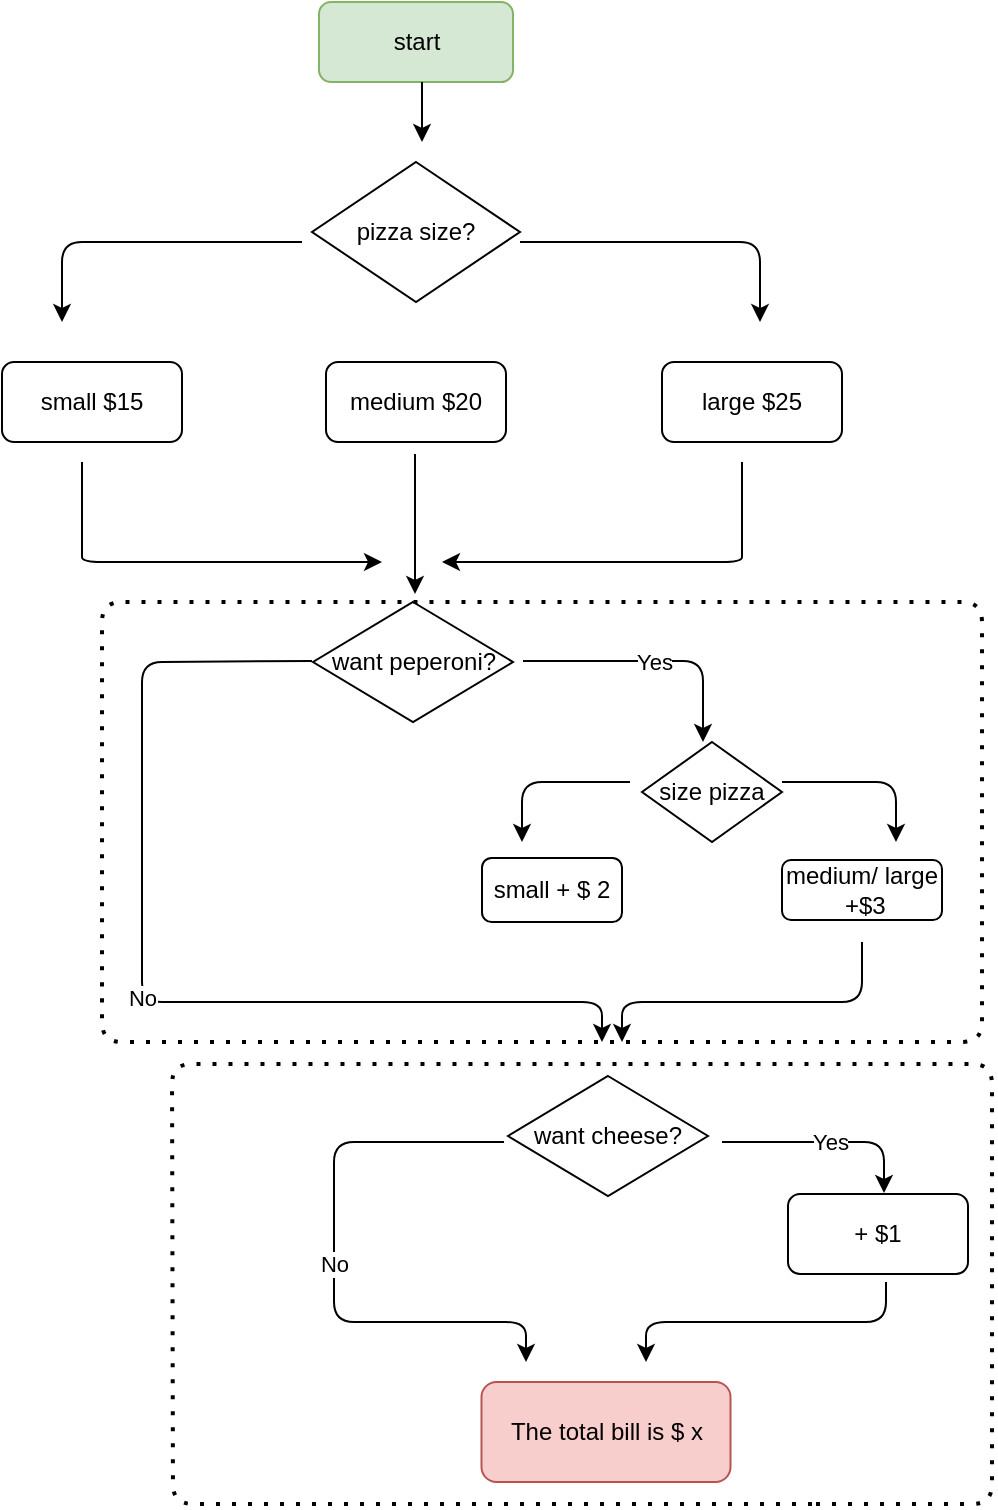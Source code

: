 <mxfile version="14.5.6" type="github">
  <diagram id="8gn3L7DyTsAorE4dcsiM" name="Page-1">
    <mxGraphModel dx="1554" dy="897" grid="1" gridSize="10" guides="1" tooltips="1" connect="1" arrows="1" fold="1" page="1" pageScale="1" pageWidth="827" pageHeight="1169" math="0" shadow="0">
      <root>
        <mxCell id="0" />
        <mxCell id="1" parent="0" />
        <mxCell id="rX1-UMf0qF5o1k1JOuGh-1" value="start" style="rounded=1;whiteSpace=wrap;html=1;fillColor=#d5e8d4;strokeColor=#82b366;" vertex="1" parent="1">
          <mxGeometry x="348.5" y="60" width="97" height="40" as="geometry" />
        </mxCell>
        <mxCell id="rX1-UMf0qF5o1k1JOuGh-2" value="pizza size?" style="rhombus;whiteSpace=wrap;html=1;" vertex="1" parent="1">
          <mxGeometry x="345" y="140" width="104" height="70" as="geometry" />
        </mxCell>
        <mxCell id="rX1-UMf0qF5o1k1JOuGh-3" value="small $15" style="rounded=1;whiteSpace=wrap;html=1;" vertex="1" parent="1">
          <mxGeometry x="190" y="240" width="90" height="40" as="geometry" />
        </mxCell>
        <mxCell id="rX1-UMf0qF5o1k1JOuGh-4" value="large $25" style="rounded=1;whiteSpace=wrap;html=1;" vertex="1" parent="1">
          <mxGeometry x="520" y="240" width="90" height="40" as="geometry" />
        </mxCell>
        <mxCell id="rX1-UMf0qF5o1k1JOuGh-5" value="medium $20" style="rounded=1;whiteSpace=wrap;html=1;" vertex="1" parent="1">
          <mxGeometry x="352" y="240" width="90" height="40" as="geometry" />
        </mxCell>
        <mxCell id="rX1-UMf0qF5o1k1JOuGh-6" value="want peperoni?" style="rhombus;whiteSpace=wrap;html=1;" vertex="1" parent="1">
          <mxGeometry x="345.5" y="360" width="100" height="60" as="geometry" />
        </mxCell>
        <mxCell id="rX1-UMf0qF5o1k1JOuGh-8" value="Yes" style="endArrow=classic;html=1;" edge="1" parent="1">
          <mxGeometry relative="1" as="geometry">
            <mxPoint x="450.5" y="389.5" as="sourcePoint" />
            <mxPoint x="540.5" y="430" as="targetPoint" />
            <Array as="points">
              <mxPoint x="540.5" y="389.5" />
            </Array>
          </mxGeometry>
        </mxCell>
        <mxCell id="rX1-UMf0qF5o1k1JOuGh-9" value="Yes&lt;br&gt;" style="edgeLabel;resizable=0;html=1;align=center;verticalAlign=middle;" connectable="0" vertex="1" parent="rX1-UMf0qF5o1k1JOuGh-8">
          <mxGeometry relative="1" as="geometry" />
        </mxCell>
        <mxCell id="rX1-UMf0qF5o1k1JOuGh-10" value="" style="endArrow=classic;html=1;" edge="1" parent="1">
          <mxGeometry relative="1" as="geometry">
            <mxPoint x="345" y="389.5" as="sourcePoint" />
            <mxPoint x="490" y="580" as="targetPoint" />
            <Array as="points">
              <mxPoint x="260" y="390" />
              <mxPoint x="260" y="560" />
              <mxPoint x="490" y="560" />
            </Array>
          </mxGeometry>
        </mxCell>
        <mxCell id="rX1-UMf0qF5o1k1JOuGh-11" value="No&lt;br&gt;" style="edgeLabel;resizable=0;html=1;align=center;verticalAlign=middle;" connectable="0" vertex="1" parent="rX1-UMf0qF5o1k1JOuGh-10">
          <mxGeometry relative="1" as="geometry" />
        </mxCell>
        <mxCell id="rX1-UMf0qF5o1k1JOuGh-12" value="want cheese?" style="rhombus;whiteSpace=wrap;html=1;" vertex="1" parent="1">
          <mxGeometry x="443" y="597" width="100" height="60" as="geometry" />
        </mxCell>
        <mxCell id="rX1-UMf0qF5o1k1JOuGh-13" value="Yes" style="endArrow=classic;html=1;" edge="1" parent="1">
          <mxGeometry relative="1" as="geometry">
            <mxPoint x="550" y="630" as="sourcePoint" />
            <mxPoint x="631" y="655.5" as="targetPoint" />
            <Array as="points">
              <mxPoint x="631" y="630" />
            </Array>
          </mxGeometry>
        </mxCell>
        <mxCell id="rX1-UMf0qF5o1k1JOuGh-14" value="Yes&lt;br&gt;" style="edgeLabel;resizable=0;html=1;align=center;verticalAlign=middle;" connectable="0" vertex="1" parent="rX1-UMf0qF5o1k1JOuGh-13">
          <mxGeometry relative="1" as="geometry" />
        </mxCell>
        <mxCell id="rX1-UMf0qF5o1k1JOuGh-15" value="" style="endArrow=classic;html=1;" edge="1" parent="1">
          <mxGeometry relative="1" as="geometry">
            <mxPoint x="441" y="630" as="sourcePoint" />
            <mxPoint x="452" y="740" as="targetPoint" />
            <Array as="points">
              <mxPoint x="356" y="630" />
              <mxPoint x="356" y="720" />
              <mxPoint x="452" y="720" />
            </Array>
          </mxGeometry>
        </mxCell>
        <mxCell id="rX1-UMf0qF5o1k1JOuGh-16" value="No&lt;br&gt;" style="edgeLabel;resizable=0;html=1;align=center;verticalAlign=middle;" connectable="0" vertex="1" parent="rX1-UMf0qF5o1k1JOuGh-15">
          <mxGeometry relative="1" as="geometry" />
        </mxCell>
        <mxCell id="rX1-UMf0qF5o1k1JOuGh-17" value="small + $ 2" style="rounded=1;whiteSpace=wrap;html=1;" vertex="1" parent="1">
          <mxGeometry x="430" y="488" width="70" height="32" as="geometry" />
        </mxCell>
        <mxCell id="rX1-UMf0qF5o1k1JOuGh-18" value="medium/ large &amp;nbsp;+$3" style="rounded=1;whiteSpace=wrap;html=1;" vertex="1" parent="1">
          <mxGeometry x="580" y="489" width="80" height="30" as="geometry" />
        </mxCell>
        <mxCell id="rX1-UMf0qF5o1k1JOuGh-19" value="+ $1" style="rounded=1;whiteSpace=wrap;html=1;" vertex="1" parent="1">
          <mxGeometry x="583" y="656" width="90" height="40" as="geometry" />
        </mxCell>
        <mxCell id="rX1-UMf0qF5o1k1JOuGh-20" value="The total bill is $ x" style="rounded=1;whiteSpace=wrap;html=1;fillColor=#f8cecc;strokeColor=#b85450;" vertex="1" parent="1">
          <mxGeometry x="429.75" y="750" width="124.5" height="50" as="geometry" />
        </mxCell>
        <mxCell id="rX1-UMf0qF5o1k1JOuGh-21" value="size pizza" style="rhombus;whiteSpace=wrap;html=1;" vertex="1" parent="1">
          <mxGeometry x="510" y="430" width="70" height="50" as="geometry" />
        </mxCell>
        <mxCell id="rX1-UMf0qF5o1k1JOuGh-23" value="" style="endArrow=classic;html=1;" edge="1" parent="1">
          <mxGeometry width="50" height="50" relative="1" as="geometry">
            <mxPoint x="504" y="450" as="sourcePoint" />
            <mxPoint x="450" y="480" as="targetPoint" />
            <Array as="points">
              <mxPoint x="450" y="450" />
            </Array>
          </mxGeometry>
        </mxCell>
        <mxCell id="rX1-UMf0qF5o1k1JOuGh-24" value="" style="endArrow=classic;html=1;" edge="1" parent="1">
          <mxGeometry width="50" height="50" relative="1" as="geometry">
            <mxPoint x="580" y="450" as="sourcePoint" />
            <mxPoint x="637" y="480" as="targetPoint" />
            <Array as="points">
              <mxPoint x="637" y="450" />
            </Array>
          </mxGeometry>
        </mxCell>
        <mxCell id="rX1-UMf0qF5o1k1JOuGh-25" value="" style="endArrow=classic;html=1;" edge="1" parent="1">
          <mxGeometry width="50" height="50" relative="1" as="geometry">
            <mxPoint x="620" y="530" as="sourcePoint" />
            <mxPoint x="500" y="580" as="targetPoint" />
            <Array as="points">
              <mxPoint x="620" y="560" />
              <mxPoint x="500" y="560" />
            </Array>
          </mxGeometry>
        </mxCell>
        <mxCell id="rX1-UMf0qF5o1k1JOuGh-26" value="" style="endArrow=classic;html=1;" edge="1" parent="1">
          <mxGeometry width="50" height="50" relative="1" as="geometry">
            <mxPoint x="632" y="700" as="sourcePoint" />
            <mxPoint x="512" y="740" as="targetPoint" />
            <Array as="points">
              <mxPoint x="632" y="720" />
              <mxPoint x="512" y="720" />
            </Array>
          </mxGeometry>
        </mxCell>
        <mxCell id="rX1-UMf0qF5o1k1JOuGh-27" value="" style="endArrow=classic;html=1;" edge="1" parent="1">
          <mxGeometry width="50" height="50" relative="1" as="geometry">
            <mxPoint x="396.5" y="286" as="sourcePoint" />
            <mxPoint x="396.5" y="356" as="targetPoint" />
            <Array as="points">
              <mxPoint x="396.5" y="326" />
            </Array>
          </mxGeometry>
        </mxCell>
        <mxCell id="rX1-UMf0qF5o1k1JOuGh-28" value="" style="endArrow=classic;html=1;" edge="1" parent="1">
          <mxGeometry width="50" height="50" relative="1" as="geometry">
            <mxPoint x="560" y="290" as="sourcePoint" />
            <mxPoint x="410" y="340" as="targetPoint" />
            <Array as="points">
              <mxPoint x="560" y="330" />
              <mxPoint x="560" y="340" />
            </Array>
          </mxGeometry>
        </mxCell>
        <mxCell id="rX1-UMf0qF5o1k1JOuGh-29" value="" style="endArrow=classic;html=1;" edge="1" parent="1">
          <mxGeometry width="50" height="50" relative="1" as="geometry">
            <mxPoint x="230" y="290" as="sourcePoint" />
            <mxPoint x="380" y="340" as="targetPoint" />
            <Array as="points">
              <mxPoint x="230" y="330" />
              <mxPoint x="230" y="340" />
            </Array>
          </mxGeometry>
        </mxCell>
        <mxCell id="rX1-UMf0qF5o1k1JOuGh-30" value="" style="endArrow=classic;html=1;" edge="1" parent="1">
          <mxGeometry width="50" height="50" relative="1" as="geometry">
            <mxPoint x="340" y="180" as="sourcePoint" />
            <mxPoint x="220" y="220" as="targetPoint" />
            <Array as="points">
              <mxPoint x="220" y="180" />
              <mxPoint x="220" y="200" />
            </Array>
          </mxGeometry>
        </mxCell>
        <mxCell id="rX1-UMf0qF5o1k1JOuGh-31" value="" style="endArrow=classic;html=1;" edge="1" parent="1">
          <mxGeometry width="50" height="50" relative="1" as="geometry">
            <mxPoint x="449" y="180" as="sourcePoint" />
            <mxPoint x="569" y="220" as="targetPoint" />
            <Array as="points">
              <mxPoint x="569" y="180" />
              <mxPoint x="569" y="200" />
            </Array>
          </mxGeometry>
        </mxCell>
        <mxCell id="rX1-UMf0qF5o1k1JOuGh-33" value="" style="endArrow=classic;html=1;" edge="1" parent="1">
          <mxGeometry width="50" height="50" relative="1" as="geometry">
            <mxPoint x="400" y="100" as="sourcePoint" />
            <mxPoint x="400" y="130" as="targetPoint" />
          </mxGeometry>
        </mxCell>
        <mxCell id="rX1-UMf0qF5o1k1JOuGh-34" value="" style="endArrow=none;dashed=1;html=1;dashPattern=1 3;strokeWidth=2;" edge="1" parent="1">
          <mxGeometry width="50" height="50" relative="1" as="geometry">
            <mxPoint x="560" y="580" as="sourcePoint" />
            <mxPoint x="560" y="580" as="targetPoint" />
            <Array as="points">
              <mxPoint x="240" y="580" />
              <mxPoint x="240" y="560" />
              <mxPoint x="240" y="360" />
              <mxPoint x="650" y="360" />
              <mxPoint x="680" y="360" />
              <mxPoint x="680" y="580" />
            </Array>
          </mxGeometry>
        </mxCell>
        <mxCell id="rX1-UMf0qF5o1k1JOuGh-35" value="" style="endArrow=none;dashed=1;html=1;dashPattern=1 3;strokeWidth=2;" edge="1" parent="1">
          <mxGeometry width="50" height="50" relative="1" as="geometry">
            <mxPoint x="595" y="811" as="sourcePoint" />
            <mxPoint x="595" y="811" as="targetPoint" />
            <Array as="points">
              <mxPoint x="275.5" y="811" />
              <mxPoint x="275" y="591" />
              <mxPoint x="685" y="591" />
              <mxPoint x="685" y="811" />
            </Array>
          </mxGeometry>
        </mxCell>
      </root>
    </mxGraphModel>
  </diagram>
</mxfile>
